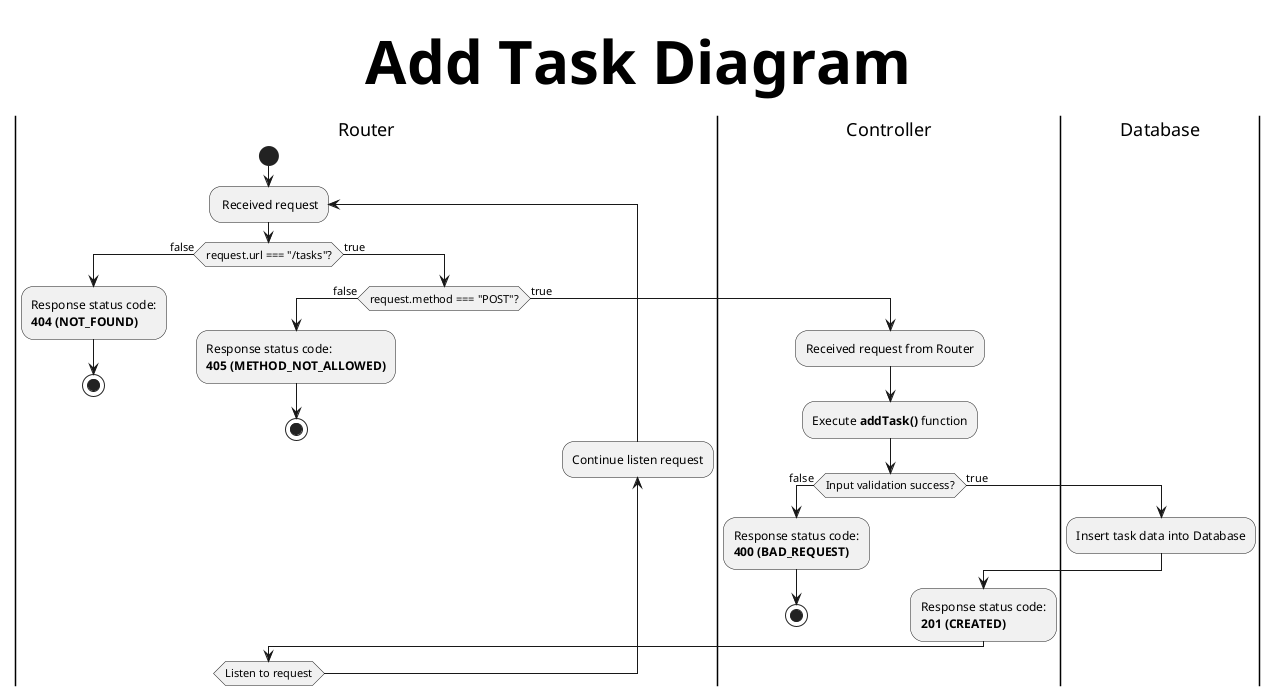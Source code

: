 @startuml 
title Add Task Diagram
skinparam titleFontSize 60
|Router|
start
repeat: Received request
if (request.url === "/tasks"?) then (false)
    :Response status code:
    **404 (NOT_FOUND)**;
    stop

else (true)
    if (request.method === "POST"?) then (false)
        :Response status code:
        **405 (METHOD_NOT_ALLOWED)**;
        stop

    else (true)
        |Controller|
        :Received request from Router;
        :Execute **addTask()** function;

        if (Input validation success?) then (false)
            :Response status code:
            **400 (BAD_REQUEST)**;
            'Validation failed
            stop
        else (true)
            |Database|
            :Insert task data into Database;
            |Controller|
            :Response status code:
            **201 (CREATED)**;
        endif
    endif
endif
|Router|
backward:Continue listen request;
repeat while (Listen to request)    
@enduml